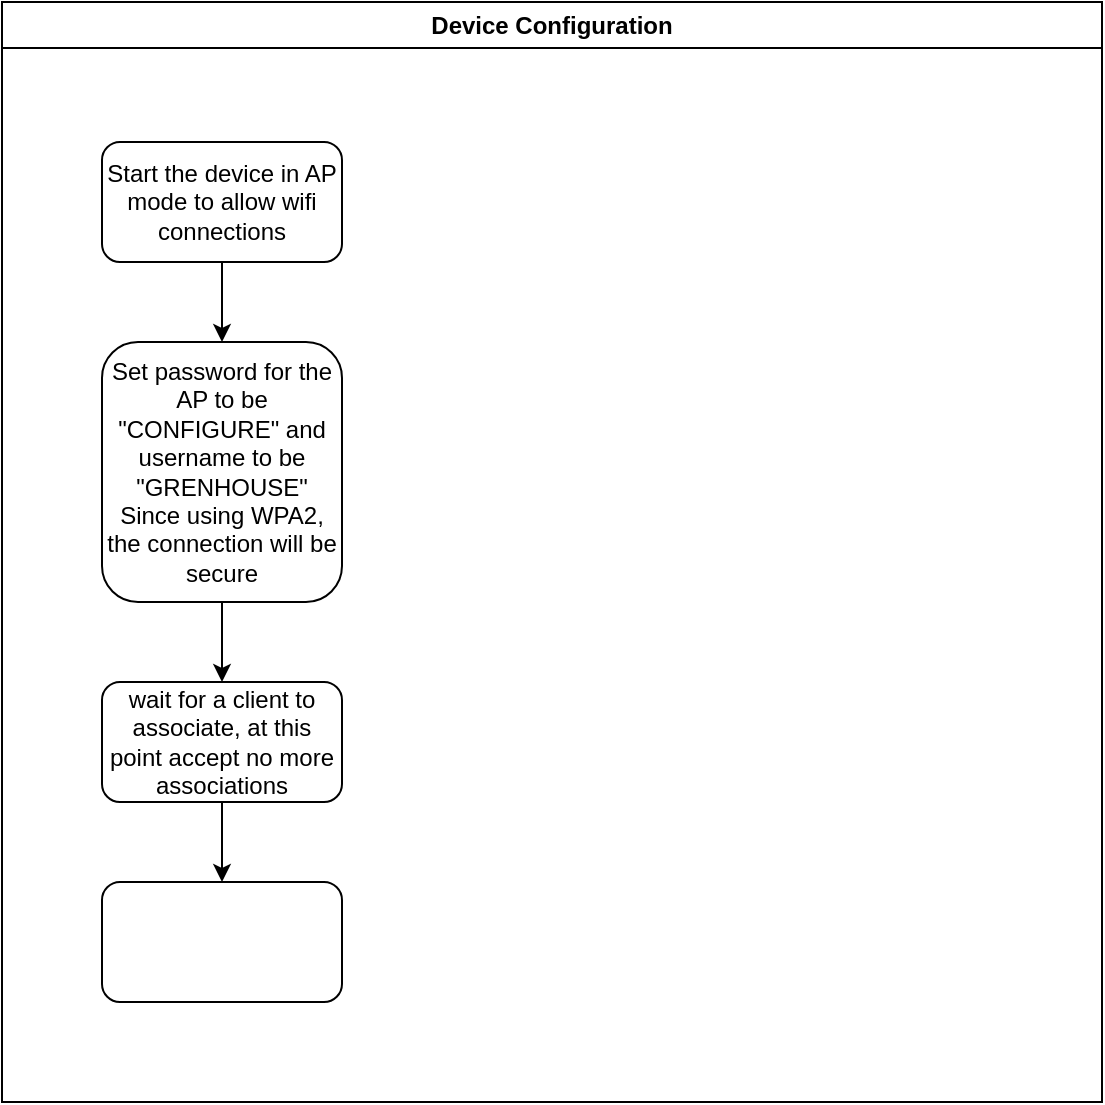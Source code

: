 <mxfile>
    <diagram id="xME8ZaXQTALk5g8gY20D" name="Page-1">
        <mxGraphModel dx="445" dy="517" grid="1" gridSize="10" guides="1" tooltips="1" connect="1" arrows="1" fold="1" page="1" pageScale="1" pageWidth="1100" pageHeight="850" math="0" shadow="0">
            <root>
                <mxCell id="0"/>
                <mxCell id="1" parent="0"/>
                <mxCell id="2" value="Device Configuration" style="swimlane;whiteSpace=wrap;html=1;" vertex="1" parent="1">
                    <mxGeometry x="40" y="40" width="550" height="550" as="geometry"/>
                </mxCell>
                <mxCell id="5" value="" style="edgeStyle=none;html=1;" edge="1" parent="2" source="3" target="4">
                    <mxGeometry relative="1" as="geometry"/>
                </mxCell>
                <mxCell id="3" value="Start the device in AP mode to allow wifi connections" style="rounded=1;whiteSpace=wrap;html=1;" vertex="1" parent="2">
                    <mxGeometry x="50" y="70" width="120" height="60" as="geometry"/>
                </mxCell>
                <mxCell id="7" value="" style="edgeStyle=none;html=1;" edge="1" parent="2" source="4" target="6">
                    <mxGeometry relative="1" as="geometry"/>
                </mxCell>
                <mxCell id="4" value="Set password for the AP to be &quot;CONFIGURE&quot; and username to be &quot;GRENHOUSE&quot;&lt;br&gt;Since using WPA2, the connection will be secure" style="rounded=1;whiteSpace=wrap;html=1;" vertex="1" parent="2">
                    <mxGeometry x="50" y="170" width="120" height="130" as="geometry"/>
                </mxCell>
                <mxCell id="9" value="" style="edgeStyle=none;html=1;" edge="1" parent="2" source="6" target="8">
                    <mxGeometry relative="1" as="geometry"/>
                </mxCell>
                <mxCell id="6" value="wait for a client to associate, at this point accept no more associations" style="rounded=1;whiteSpace=wrap;html=1;" vertex="1" parent="2">
                    <mxGeometry x="50" y="340" width="120" height="60" as="geometry"/>
                </mxCell>
                <mxCell id="8" value="" style="whiteSpace=wrap;html=1;rounded=1;" vertex="1" parent="2">
                    <mxGeometry x="50" y="440" width="120" height="60" as="geometry"/>
                </mxCell>
            </root>
        </mxGraphModel>
    </diagram>
</mxfile>